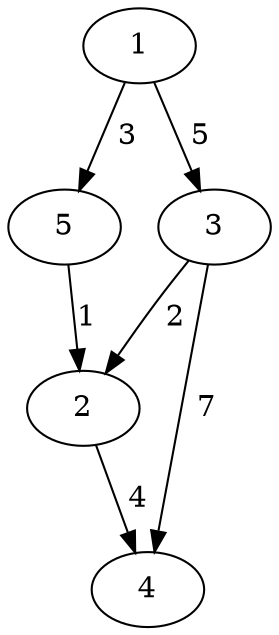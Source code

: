 digraph G {

    1 -> 5 [label = " 3"];
    5 -> 2 [label = "1"];
    1 -> 3 [label = " 5"];
    3 -> 2 [label = " 2"];
    2 -> 4 [label = " 4"];
    3 -> 4 [label = " 7"];
}
